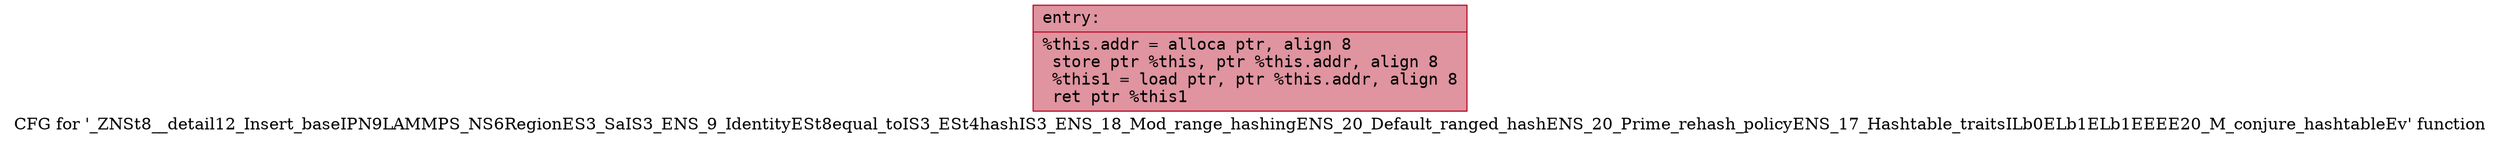 digraph "CFG for '_ZNSt8__detail12_Insert_baseIPN9LAMMPS_NS6RegionES3_SaIS3_ENS_9_IdentityESt8equal_toIS3_ESt4hashIS3_ENS_18_Mod_range_hashingENS_20_Default_ranged_hashENS_20_Prime_rehash_policyENS_17_Hashtable_traitsILb0ELb1ELb1EEEE20_M_conjure_hashtableEv' function" {
	label="CFG for '_ZNSt8__detail12_Insert_baseIPN9LAMMPS_NS6RegionES3_SaIS3_ENS_9_IdentityESt8equal_toIS3_ESt4hashIS3_ENS_18_Mod_range_hashingENS_20_Default_ranged_hashENS_20_Prime_rehash_policyENS_17_Hashtable_traitsILb0ELb1ELb1EEEE20_M_conjure_hashtableEv' function";

	Node0x561837f2de60 [shape=record,color="#b70d28ff", style=filled, fillcolor="#b70d2870" fontname="Courier",label="{entry:\l|  %this.addr = alloca ptr, align 8\l  store ptr %this, ptr %this.addr, align 8\l  %this1 = load ptr, ptr %this.addr, align 8\l  ret ptr %this1\l}"];
}
